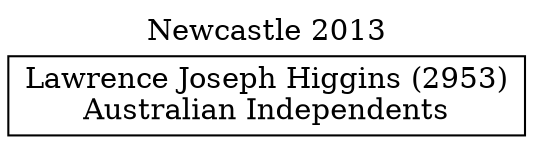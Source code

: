 // House preference flow
digraph "Lawrence Joseph Higgins (2953)_Newcastle_2013" {
	graph [label="Newcastle 2013" labelloc=t mclimit=10]
	node [shape=box]
	"Lawrence Joseph Higgins (2953)" [label="Lawrence Joseph Higgins (2953)
Australian Independents"]
}
